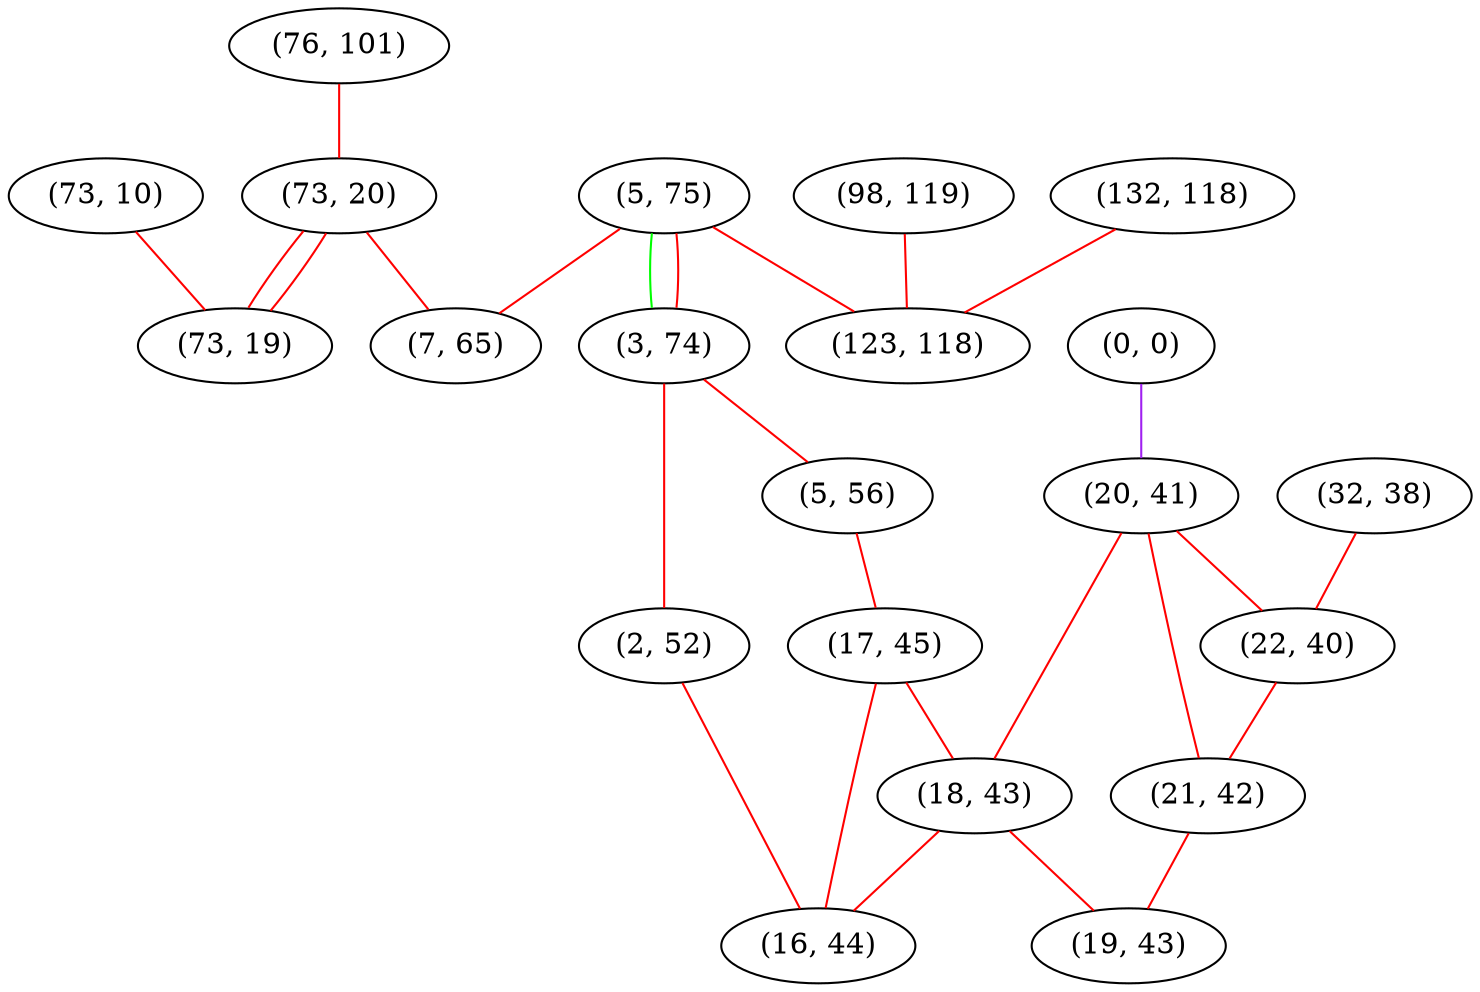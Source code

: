 graph "" {
"(76, 101)";
"(0, 0)";
"(73, 20)";
"(5, 75)";
"(3, 74)";
"(7, 65)";
"(132, 118)";
"(2, 52)";
"(5, 56)";
"(98, 119)";
"(32, 38)";
"(20, 41)";
"(22, 40)";
"(73, 10)";
"(17, 45)";
"(21, 42)";
"(73, 19)";
"(18, 43)";
"(19, 43)";
"(123, 118)";
"(16, 44)";
"(76, 101)" -- "(73, 20)"  [color=red, key=0, weight=1];
"(0, 0)" -- "(20, 41)"  [color=purple, key=0, weight=4];
"(73, 20)" -- "(73, 19)"  [color=red, key=0, weight=1];
"(73, 20)" -- "(73, 19)"  [color=red, key=1, weight=1];
"(73, 20)" -- "(7, 65)"  [color=red, key=0, weight=1];
"(5, 75)" -- "(3, 74)"  [color=green, key=0, weight=2];
"(5, 75)" -- "(3, 74)"  [color=red, key=1, weight=1];
"(5, 75)" -- "(123, 118)"  [color=red, key=0, weight=1];
"(5, 75)" -- "(7, 65)"  [color=red, key=0, weight=1];
"(3, 74)" -- "(2, 52)"  [color=red, key=0, weight=1];
"(3, 74)" -- "(5, 56)"  [color=red, key=0, weight=1];
"(132, 118)" -- "(123, 118)"  [color=red, key=0, weight=1];
"(2, 52)" -- "(16, 44)"  [color=red, key=0, weight=1];
"(5, 56)" -- "(17, 45)"  [color=red, key=0, weight=1];
"(98, 119)" -- "(123, 118)"  [color=red, key=0, weight=1];
"(32, 38)" -- "(22, 40)"  [color=red, key=0, weight=1];
"(20, 41)" -- "(21, 42)"  [color=red, key=0, weight=1];
"(20, 41)" -- "(18, 43)"  [color=red, key=0, weight=1];
"(20, 41)" -- "(22, 40)"  [color=red, key=0, weight=1];
"(22, 40)" -- "(21, 42)"  [color=red, key=0, weight=1];
"(73, 10)" -- "(73, 19)"  [color=red, key=0, weight=1];
"(17, 45)" -- "(18, 43)"  [color=red, key=0, weight=1];
"(17, 45)" -- "(16, 44)"  [color=red, key=0, weight=1];
"(21, 42)" -- "(19, 43)"  [color=red, key=0, weight=1];
"(18, 43)" -- "(19, 43)"  [color=red, key=0, weight=1];
"(18, 43)" -- "(16, 44)"  [color=red, key=0, weight=1];
}
